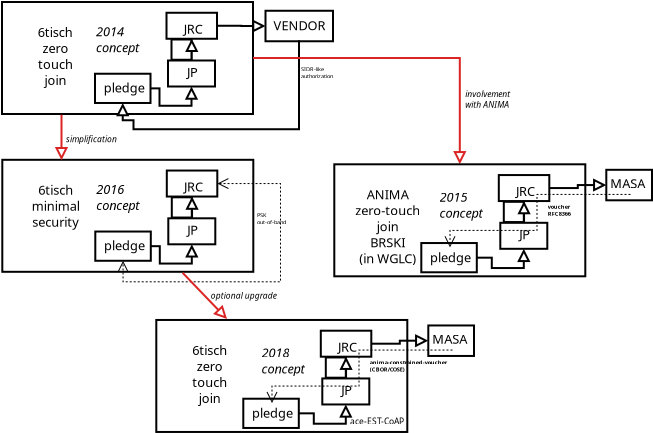 <?xml version="1.0" encoding="UTF-8"?>
<dia:diagram xmlns:dia="http://www.lysator.liu.se/~alla/dia/">
  <dia:layer name="Background" visible="true" connectable="true" active="true">
    <dia:object type="Standard - Box" version="0" id="O0">
      <dia:attribute name="obj_pos">
        <dia:point val="3.375,9.175"/>
      </dia:attribute>
      <dia:attribute name="obj_bb">
        <dia:rectangle val="3.325,9.125;15.975,14.825"/>
      </dia:attribute>
      <dia:attribute name="elem_corner">
        <dia:point val="3.375,9.175"/>
      </dia:attribute>
      <dia:attribute name="elem_width">
        <dia:real val="12.55"/>
      </dia:attribute>
      <dia:attribute name="elem_height">
        <dia:real val="5.6"/>
      </dia:attribute>
      <dia:attribute name="show_background">
        <dia:boolean val="true"/>
      </dia:attribute>
    </dia:object>
    <dia:object type="Standard - Text" version="1" id="O1">
      <dia:attribute name="obj_pos">
        <dia:point val="6.05,10.925"/>
      </dia:attribute>
      <dia:attribute name="obj_bb">
        <dia:rectangle val="5.088,10.33;7.013,13.475"/>
      </dia:attribute>
      <dia:attribute name="text">
        <dia:composite type="text">
          <dia:attribute name="string">
            <dia:string>#6tisch
zero
touch
join#</dia:string>
          </dia:attribute>
          <dia:attribute name="font">
            <dia:font family="sans" style="0" name="Helvetica"/>
          </dia:attribute>
          <dia:attribute name="height">
            <dia:real val="0.8"/>
          </dia:attribute>
          <dia:attribute name="pos">
            <dia:point val="6.05,10.925"/>
          </dia:attribute>
          <dia:attribute name="color">
            <dia:color val="#000000ff"/>
          </dia:attribute>
          <dia:attribute name="alignment">
            <dia:enum val="1"/>
          </dia:attribute>
        </dia:composite>
      </dia:attribute>
      <dia:attribute name="valign">
        <dia:enum val="3"/>
      </dia:attribute>
    </dia:object>
    <dia:object type="Standard - Box" version="0" id="O2">
      <dia:attribute name="obj_pos">
        <dia:point val="11.675,12.1"/>
      </dia:attribute>
      <dia:attribute name="obj_bb">
        <dia:rectangle val="11.625,12.05;14.075,13.45"/>
      </dia:attribute>
      <dia:attribute name="elem_corner">
        <dia:point val="11.675,12.1"/>
      </dia:attribute>
      <dia:attribute name="elem_width">
        <dia:real val="2.35"/>
      </dia:attribute>
      <dia:attribute name="elem_height">
        <dia:real val="1.3"/>
      </dia:attribute>
      <dia:attribute name="show_background">
        <dia:boolean val="true"/>
      </dia:attribute>
    </dia:object>
    <dia:object type="Standard - Text" version="1" id="O3">
      <dia:attribute name="obj_pos">
        <dia:point val="12.625,12.925"/>
      </dia:attribute>
      <dia:attribute name="obj_bb">
        <dia:rectangle val="12.625,12.33;13.2,13.075"/>
      </dia:attribute>
      <dia:attribute name="text">
        <dia:composite type="text">
          <dia:attribute name="string">
            <dia:string>#JP#</dia:string>
          </dia:attribute>
          <dia:attribute name="font">
            <dia:font family="sans" style="0" name="Helvetica"/>
          </dia:attribute>
          <dia:attribute name="height">
            <dia:real val="0.8"/>
          </dia:attribute>
          <dia:attribute name="pos">
            <dia:point val="12.625,12.925"/>
          </dia:attribute>
          <dia:attribute name="color">
            <dia:color val="#000000ff"/>
          </dia:attribute>
          <dia:attribute name="alignment">
            <dia:enum val="0"/>
          </dia:attribute>
        </dia:composite>
      </dia:attribute>
      <dia:attribute name="valign">
        <dia:enum val="3"/>
      </dia:attribute>
    </dia:object>
    <dia:object type="Standard - Box" version="0" id="O4">
      <dia:attribute name="obj_pos">
        <dia:point val="8.025,12.762"/>
      </dia:attribute>
      <dia:attribute name="obj_bb">
        <dia:rectangle val="7.975,12.713;10.85,14.275"/>
      </dia:attribute>
      <dia:attribute name="elem_corner">
        <dia:point val="8.025,12.762"/>
      </dia:attribute>
      <dia:attribute name="elem_width">
        <dia:real val="2.775"/>
      </dia:attribute>
      <dia:attribute name="elem_height">
        <dia:real val="1.462"/>
      </dia:attribute>
      <dia:attribute name="show_background">
        <dia:boolean val="true"/>
      </dia:attribute>
    </dia:object>
    <dia:object type="Standard - Text" version="1" id="O5">
      <dia:attribute name="obj_pos">
        <dia:point val="8.463,13.694"/>
      </dia:attribute>
      <dia:attribute name="obj_bb">
        <dia:rectangle val="8.463,13.099;10.652,13.844"/>
      </dia:attribute>
      <dia:attribute name="text">
        <dia:composite type="text">
          <dia:attribute name="string">
            <dia:string>#pledge#</dia:string>
          </dia:attribute>
          <dia:attribute name="font">
            <dia:font family="sans" style="0" name="Helvetica"/>
          </dia:attribute>
          <dia:attribute name="height">
            <dia:real val="0.8"/>
          </dia:attribute>
          <dia:attribute name="pos">
            <dia:point val="8.463,13.694"/>
          </dia:attribute>
          <dia:attribute name="color">
            <dia:color val="#000000ff"/>
          </dia:attribute>
          <dia:attribute name="alignment">
            <dia:enum val="0"/>
          </dia:attribute>
        </dia:composite>
      </dia:attribute>
      <dia:attribute name="valign">
        <dia:enum val="3"/>
      </dia:attribute>
    </dia:object>
    <dia:object type="Standard - Box" version="0" id="O6">
      <dia:attribute name="obj_pos">
        <dia:point val="11.6,9.713"/>
      </dia:attribute>
      <dia:attribute name="obj_bb">
        <dia:rectangle val="11.55,9.662;14.175,11.062"/>
      </dia:attribute>
      <dia:attribute name="elem_corner">
        <dia:point val="11.6,9.713"/>
      </dia:attribute>
      <dia:attribute name="elem_width">
        <dia:real val="2.525"/>
      </dia:attribute>
      <dia:attribute name="elem_height">
        <dia:real val="1.3"/>
      </dia:attribute>
      <dia:attribute name="show_background">
        <dia:boolean val="true"/>
      </dia:attribute>
    </dia:object>
    <dia:object type="Standard - Text" version="1" id="O7">
      <dia:attribute name="obj_pos">
        <dia:point val="12.463,10.762"/>
      </dia:attribute>
      <dia:attribute name="obj_bb">
        <dia:rectangle val="12.463,10.168;13.512,10.912"/>
      </dia:attribute>
      <dia:attribute name="text">
        <dia:composite type="text">
          <dia:attribute name="string">
            <dia:string>#JRC#</dia:string>
          </dia:attribute>
          <dia:attribute name="font">
            <dia:font family="sans" style="0" name="Helvetica"/>
          </dia:attribute>
          <dia:attribute name="height">
            <dia:real val="0.8"/>
          </dia:attribute>
          <dia:attribute name="pos">
            <dia:point val="12.463,10.762"/>
          </dia:attribute>
          <dia:attribute name="color">
            <dia:color val="#000000ff"/>
          </dia:attribute>
          <dia:attribute name="alignment">
            <dia:enum val="0"/>
          </dia:attribute>
        </dia:composite>
      </dia:attribute>
      <dia:attribute name="valign">
        <dia:enum val="3"/>
      </dia:attribute>
    </dia:object>
    <dia:object type="Standard - ZigZagLine" version="1" id="O8">
      <dia:attribute name="obj_pos">
        <dia:point val="10.8,13.494"/>
      </dia:attribute>
      <dia:attribute name="obj_bb">
        <dia:rectangle val="10.75,13.35;13.181,14.412"/>
      </dia:attribute>
      <dia:attribute name="orth_points">
        <dia:point val="10.8,13.494"/>
        <dia:point val="11.25,13.494"/>
        <dia:point val="11.25,14.363"/>
        <dia:point val="12.85,14.363"/>
        <dia:point val="12.85,13.4"/>
      </dia:attribute>
      <dia:attribute name="orth_orient">
        <dia:enum val="0"/>
        <dia:enum val="1"/>
        <dia:enum val="0"/>
        <dia:enum val="1"/>
      </dia:attribute>
      <dia:attribute name="autorouting">
        <dia:boolean val="false"/>
      </dia:attribute>
      <dia:attribute name="end_arrow">
        <dia:enum val="2"/>
      </dia:attribute>
      <dia:attribute name="end_arrow_length">
        <dia:real val="0.5"/>
      </dia:attribute>
      <dia:attribute name="end_arrow_width">
        <dia:real val="0.5"/>
      </dia:attribute>
      <dia:connections>
        <dia:connection handle="0" to="O4" connection="4"/>
        <dia:connection handle="1" to="O2" connection="6"/>
      </dia:connections>
    </dia:object>
    <dia:object type="Standard - ZigZagLine" version="1" id="O9">
      <dia:attribute name="obj_pos">
        <dia:point val="12.85,12.1"/>
      </dia:attribute>
      <dia:attribute name="obj_bb">
        <dia:rectangle val="12.532,10.901;13.193,12.15"/>
      </dia:attribute>
      <dia:attribute name="orth_points">
        <dia:point val="12.85,12.1"/>
        <dia:point val="12.85,11.05"/>
        <dia:point val="12.863,11.05"/>
        <dia:point val="12.863,11.012"/>
      </dia:attribute>
      <dia:attribute name="orth_orient">
        <dia:enum val="1"/>
        <dia:enum val="0"/>
        <dia:enum val="1"/>
      </dia:attribute>
      <dia:attribute name="autorouting">
        <dia:boolean val="true"/>
      </dia:attribute>
      <dia:attribute name="end_arrow">
        <dia:enum val="2"/>
      </dia:attribute>
      <dia:attribute name="end_arrow_length">
        <dia:real val="0.5"/>
      </dia:attribute>
      <dia:attribute name="end_arrow_width">
        <dia:real val="0.5"/>
      </dia:attribute>
      <dia:connections>
        <dia:connection handle="0" to="O2" connection="1"/>
        <dia:connection handle="1" to="O6" connection="6"/>
      </dia:connections>
    </dia:object>
    <dia:object type="Standard - Text" version="1" id="O10">
      <dia:attribute name="obj_pos">
        <dia:point val="8.075,10.887"/>
      </dia:attribute>
      <dia:attribute name="obj_bb">
        <dia:rectangle val="8.075,10.293;10.652,11.838"/>
      </dia:attribute>
      <dia:attribute name="text">
        <dia:composite type="text">
          <dia:attribute name="string">
            <dia:string>#2014
concept#</dia:string>
          </dia:attribute>
          <dia:attribute name="font">
            <dia:font family="sans" style="8" name="Helvetica-Oblique"/>
          </dia:attribute>
          <dia:attribute name="height">
            <dia:real val="0.8"/>
          </dia:attribute>
          <dia:attribute name="pos">
            <dia:point val="8.075,10.887"/>
          </dia:attribute>
          <dia:attribute name="color">
            <dia:color val="#000000ff"/>
          </dia:attribute>
          <dia:attribute name="alignment">
            <dia:enum val="0"/>
          </dia:attribute>
        </dia:composite>
      </dia:attribute>
      <dia:attribute name="valign">
        <dia:enum val="3"/>
      </dia:attribute>
    </dia:object>
    <dia:object type="Standard - Box" version="0" id="O11">
      <dia:attribute name="obj_pos">
        <dia:point val="3.39,17.065"/>
      </dia:attribute>
      <dia:attribute name="obj_bb">
        <dia:rectangle val="3.34,17.015;15.99,22.715"/>
      </dia:attribute>
      <dia:attribute name="elem_corner">
        <dia:point val="3.39,17.065"/>
      </dia:attribute>
      <dia:attribute name="elem_width">
        <dia:real val="12.55"/>
      </dia:attribute>
      <dia:attribute name="elem_height">
        <dia:real val="5.6"/>
      </dia:attribute>
      <dia:attribute name="show_background">
        <dia:boolean val="true"/>
      </dia:attribute>
    </dia:object>
    <dia:object type="Standard - Text" version="1" id="O12">
      <dia:attribute name="obj_pos">
        <dia:point val="6.065,18.815"/>
      </dia:attribute>
      <dia:attribute name="obj_bb">
        <dia:rectangle val="4.777,18.201;7.371,20.602"/>
      </dia:attribute>
      <dia:attribute name="text">
        <dia:composite type="text">
          <dia:attribute name="string">
            <dia:string>#6tisch
minimal
security#</dia:string>
          </dia:attribute>
          <dia:attribute name="font">
            <dia:font family="sans" style="0" name="Helvetica"/>
          </dia:attribute>
          <dia:attribute name="height">
            <dia:real val="0.8"/>
          </dia:attribute>
          <dia:attribute name="pos">
            <dia:point val="6.065,18.815"/>
          </dia:attribute>
          <dia:attribute name="color">
            <dia:color val="#000000ff"/>
          </dia:attribute>
          <dia:attribute name="alignment">
            <dia:enum val="1"/>
          </dia:attribute>
        </dia:composite>
      </dia:attribute>
      <dia:attribute name="valign">
        <dia:enum val="3"/>
      </dia:attribute>
    </dia:object>
    <dia:object type="Standard - Box" version="0" id="O13">
      <dia:attribute name="obj_pos">
        <dia:point val="11.69,19.99"/>
      </dia:attribute>
      <dia:attribute name="obj_bb">
        <dia:rectangle val="11.64,19.94;14.09,21.34"/>
      </dia:attribute>
      <dia:attribute name="elem_corner">
        <dia:point val="11.69,19.99"/>
      </dia:attribute>
      <dia:attribute name="elem_width">
        <dia:real val="2.35"/>
      </dia:attribute>
      <dia:attribute name="elem_height">
        <dia:real val="1.3"/>
      </dia:attribute>
      <dia:attribute name="show_background">
        <dia:boolean val="true"/>
      </dia:attribute>
    </dia:object>
    <dia:object type="Standard - Text" version="1" id="O14">
      <dia:attribute name="obj_pos">
        <dia:point val="12.64,20.815"/>
      </dia:attribute>
      <dia:attribute name="obj_bb">
        <dia:rectangle val="12.64,20.22;13.215,20.965"/>
      </dia:attribute>
      <dia:attribute name="text">
        <dia:composite type="text">
          <dia:attribute name="string">
            <dia:string>#JP#</dia:string>
          </dia:attribute>
          <dia:attribute name="font">
            <dia:font family="sans" style="0" name="Helvetica"/>
          </dia:attribute>
          <dia:attribute name="height">
            <dia:real val="0.8"/>
          </dia:attribute>
          <dia:attribute name="pos">
            <dia:point val="12.64,20.815"/>
          </dia:attribute>
          <dia:attribute name="color">
            <dia:color val="#000000ff"/>
          </dia:attribute>
          <dia:attribute name="alignment">
            <dia:enum val="0"/>
          </dia:attribute>
        </dia:composite>
      </dia:attribute>
      <dia:attribute name="valign">
        <dia:enum val="3"/>
      </dia:attribute>
    </dia:object>
    <dia:object type="Standard - Box" version="0" id="O15">
      <dia:attribute name="obj_pos">
        <dia:point val="8.04,20.652"/>
      </dia:attribute>
      <dia:attribute name="obj_bb">
        <dia:rectangle val="7.99,20.602;10.865,22.165"/>
      </dia:attribute>
      <dia:attribute name="elem_corner">
        <dia:point val="8.04,20.652"/>
      </dia:attribute>
      <dia:attribute name="elem_width">
        <dia:real val="2.775"/>
      </dia:attribute>
      <dia:attribute name="elem_height">
        <dia:real val="1.462"/>
      </dia:attribute>
      <dia:attribute name="show_background">
        <dia:boolean val="true"/>
      </dia:attribute>
    </dia:object>
    <dia:object type="Standard - Text" version="1" id="O16">
      <dia:attribute name="obj_pos">
        <dia:point val="8.477,21.584"/>
      </dia:attribute>
      <dia:attribute name="obj_bb">
        <dia:rectangle val="8.477,20.989;10.668,21.734"/>
      </dia:attribute>
      <dia:attribute name="text">
        <dia:composite type="text">
          <dia:attribute name="string">
            <dia:string>#pledge#</dia:string>
          </dia:attribute>
          <dia:attribute name="font">
            <dia:font family="sans" style="0" name="Helvetica"/>
          </dia:attribute>
          <dia:attribute name="height">
            <dia:real val="0.8"/>
          </dia:attribute>
          <dia:attribute name="pos">
            <dia:point val="8.477,21.584"/>
          </dia:attribute>
          <dia:attribute name="color">
            <dia:color val="#000000ff"/>
          </dia:attribute>
          <dia:attribute name="alignment">
            <dia:enum val="0"/>
          </dia:attribute>
        </dia:composite>
      </dia:attribute>
      <dia:attribute name="valign">
        <dia:enum val="3"/>
      </dia:attribute>
    </dia:object>
    <dia:object type="Standard - Box" version="0" id="O17">
      <dia:attribute name="obj_pos">
        <dia:point val="11.615,17.602"/>
      </dia:attribute>
      <dia:attribute name="obj_bb">
        <dia:rectangle val="11.565,17.552;14.19,18.953"/>
      </dia:attribute>
      <dia:attribute name="elem_corner">
        <dia:point val="11.615,17.602"/>
      </dia:attribute>
      <dia:attribute name="elem_width">
        <dia:real val="2.525"/>
      </dia:attribute>
      <dia:attribute name="elem_height">
        <dia:real val="1.3"/>
      </dia:attribute>
      <dia:attribute name="show_background">
        <dia:boolean val="true"/>
      </dia:attribute>
    </dia:object>
    <dia:object type="Standard - Text" version="1" id="O18">
      <dia:attribute name="obj_pos">
        <dia:point val="12.477,18.652"/>
      </dia:attribute>
      <dia:attribute name="obj_bb">
        <dia:rectangle val="12.477,18.058;13.527,18.802"/>
      </dia:attribute>
      <dia:attribute name="text">
        <dia:composite type="text">
          <dia:attribute name="string">
            <dia:string>#JRC#</dia:string>
          </dia:attribute>
          <dia:attribute name="font">
            <dia:font family="sans" style="0" name="Helvetica"/>
          </dia:attribute>
          <dia:attribute name="height">
            <dia:real val="0.8"/>
          </dia:attribute>
          <dia:attribute name="pos">
            <dia:point val="12.477,18.652"/>
          </dia:attribute>
          <dia:attribute name="color">
            <dia:color val="#000000ff"/>
          </dia:attribute>
          <dia:attribute name="alignment">
            <dia:enum val="0"/>
          </dia:attribute>
        </dia:composite>
      </dia:attribute>
      <dia:attribute name="valign">
        <dia:enum val="3"/>
      </dia:attribute>
    </dia:object>
    <dia:object type="Standard - ZigZagLine" version="1" id="O19">
      <dia:attribute name="obj_pos">
        <dia:point val="10.815,21.384"/>
      </dia:attribute>
      <dia:attribute name="obj_bb">
        <dia:rectangle val="10.765,21.24;13.196,22.302"/>
      </dia:attribute>
      <dia:attribute name="orth_points">
        <dia:point val="10.815,21.384"/>
        <dia:point val="11.265,21.384"/>
        <dia:point val="11.265,22.253"/>
        <dia:point val="12.865,22.253"/>
        <dia:point val="12.865,21.29"/>
      </dia:attribute>
      <dia:attribute name="orth_orient">
        <dia:enum val="0"/>
        <dia:enum val="1"/>
        <dia:enum val="0"/>
        <dia:enum val="1"/>
      </dia:attribute>
      <dia:attribute name="autorouting">
        <dia:boolean val="false"/>
      </dia:attribute>
      <dia:attribute name="end_arrow">
        <dia:enum val="2"/>
      </dia:attribute>
      <dia:attribute name="end_arrow_length">
        <dia:real val="0.5"/>
      </dia:attribute>
      <dia:attribute name="end_arrow_width">
        <dia:real val="0.5"/>
      </dia:attribute>
      <dia:connections>
        <dia:connection handle="0" to="O15" connection="4"/>
        <dia:connection handle="1" to="O13" connection="6"/>
      </dia:connections>
    </dia:object>
    <dia:object type="Standard - ZigZagLine" version="1" id="O20">
      <dia:attribute name="obj_pos">
        <dia:point val="12.865,19.99"/>
      </dia:attribute>
      <dia:attribute name="obj_bb">
        <dia:rectangle val="12.547,18.791;13.208,20.04"/>
      </dia:attribute>
      <dia:attribute name="orth_points">
        <dia:point val="12.865,19.99"/>
        <dia:point val="12.865,18.94"/>
        <dia:point val="12.877,18.94"/>
        <dia:point val="12.877,18.902"/>
      </dia:attribute>
      <dia:attribute name="orth_orient">
        <dia:enum val="1"/>
        <dia:enum val="0"/>
        <dia:enum val="1"/>
      </dia:attribute>
      <dia:attribute name="autorouting">
        <dia:boolean val="true"/>
      </dia:attribute>
      <dia:attribute name="end_arrow">
        <dia:enum val="2"/>
      </dia:attribute>
      <dia:attribute name="end_arrow_length">
        <dia:real val="0.5"/>
      </dia:attribute>
      <dia:attribute name="end_arrow_width">
        <dia:real val="0.5"/>
      </dia:attribute>
      <dia:connections>
        <dia:connection handle="0" to="O13" connection="1"/>
        <dia:connection handle="1" to="O17" connection="6"/>
      </dia:connections>
    </dia:object>
    <dia:object type="Standard - Text" version="1" id="O21">
      <dia:attribute name="obj_pos">
        <dia:point val="8.09,18.777"/>
      </dia:attribute>
      <dia:attribute name="obj_bb">
        <dia:rectangle val="8.09,18.164;10.686,19.765"/>
      </dia:attribute>
      <dia:attribute name="text">
        <dia:composite type="text">
          <dia:attribute name="string">
            <dia:string>#2016
concept#</dia:string>
          </dia:attribute>
          <dia:attribute name="font">
            <dia:font family="sans" style="8" name="Helvetica-Oblique"/>
          </dia:attribute>
          <dia:attribute name="height">
            <dia:real val="0.8"/>
          </dia:attribute>
          <dia:attribute name="pos">
            <dia:point val="8.09,18.777"/>
          </dia:attribute>
          <dia:attribute name="color">
            <dia:color val="#000000ff"/>
          </dia:attribute>
          <dia:attribute name="alignment">
            <dia:enum val="0"/>
          </dia:attribute>
        </dia:composite>
      </dia:attribute>
      <dia:attribute name="valign">
        <dia:enum val="3"/>
      </dia:attribute>
    </dia:object>
    <dia:object type="Standard - Box" version="0" id="O22">
      <dia:attribute name="obj_pos">
        <dia:point val="16.55,9.613"/>
      </dia:attribute>
      <dia:attribute name="obj_bb">
        <dia:rectangle val="16.5,9.562;19.975,11.188"/>
      </dia:attribute>
      <dia:attribute name="elem_corner">
        <dia:point val="16.55,9.613"/>
      </dia:attribute>
      <dia:attribute name="elem_width">
        <dia:real val="3.375"/>
      </dia:attribute>
      <dia:attribute name="elem_height">
        <dia:real val="1.525"/>
      </dia:attribute>
      <dia:attribute name="show_background">
        <dia:boolean val="true"/>
      </dia:attribute>
    </dia:object>
    <dia:object type="Standard - Text" version="1" id="O23">
      <dia:attribute name="obj_pos">
        <dia:point val="16.95,10.588"/>
      </dia:attribute>
      <dia:attribute name="obj_bb">
        <dia:rectangle val="16.95,9.992;19.715,10.738"/>
      </dia:attribute>
      <dia:attribute name="text">
        <dia:composite type="text">
          <dia:attribute name="string">
            <dia:string>#VENDOR#</dia:string>
          </dia:attribute>
          <dia:attribute name="font">
            <dia:font family="sans" style="0" name="Helvetica"/>
          </dia:attribute>
          <dia:attribute name="height">
            <dia:real val="0.8"/>
          </dia:attribute>
          <dia:attribute name="pos">
            <dia:point val="16.95,10.588"/>
          </dia:attribute>
          <dia:attribute name="color">
            <dia:color val="#000000ff"/>
          </dia:attribute>
          <dia:attribute name="alignment">
            <dia:enum val="0"/>
          </dia:attribute>
        </dia:composite>
      </dia:attribute>
      <dia:attribute name="valign">
        <dia:enum val="3"/>
      </dia:attribute>
    </dia:object>
    <dia:object type="Standard - ZigZagLine" version="1" id="O24">
      <dia:attribute name="obj_pos">
        <dia:point val="14.125,10.363"/>
      </dia:attribute>
      <dia:attribute name="obj_bb">
        <dia:rectangle val="14.075,10.044;16.6,10.706"/>
      </dia:attribute>
      <dia:attribute name="orth_points">
        <dia:point val="14.125,10.363"/>
        <dia:point val="15.338,10.363"/>
        <dia:point val="15.338,10.375"/>
        <dia:point val="16.55,10.375"/>
      </dia:attribute>
      <dia:attribute name="orth_orient">
        <dia:enum val="0"/>
        <dia:enum val="1"/>
        <dia:enum val="0"/>
      </dia:attribute>
      <dia:attribute name="autorouting">
        <dia:boolean val="true"/>
      </dia:attribute>
      <dia:attribute name="end_arrow">
        <dia:enum val="2"/>
      </dia:attribute>
      <dia:attribute name="end_arrow_length">
        <dia:real val="0.5"/>
      </dia:attribute>
      <dia:attribute name="end_arrow_width">
        <dia:real val="0.5"/>
      </dia:attribute>
      <dia:connections>
        <dia:connection handle="0" to="O6" connection="4"/>
        <dia:connection handle="1" to="O22" connection="3"/>
      </dia:connections>
    </dia:object>
    <dia:object type="Standard - ZigZagLine" version="1" id="O25">
      <dia:attribute name="obj_pos">
        <dia:point val="18.238,11.137"/>
      </dia:attribute>
      <dia:attribute name="obj_bb">
        <dia:rectangle val="9.082,11.088;18.288,15.588"/>
      </dia:attribute>
      <dia:attribute name="orth_points">
        <dia:point val="18.238,11.137"/>
        <dia:point val="18.225,11.137"/>
        <dia:point val="18.225,15.537"/>
        <dia:point val="9.95,15.537"/>
        <dia:point val="9.95,15.088"/>
        <dia:point val="9.412,15.088"/>
        <dia:point val="9.412,14.225"/>
      </dia:attribute>
      <dia:attribute name="orth_orient">
        <dia:enum val="0"/>
        <dia:enum val="1"/>
        <dia:enum val="0"/>
        <dia:enum val="1"/>
        <dia:enum val="0"/>
        <dia:enum val="1"/>
      </dia:attribute>
      <dia:attribute name="autorouting">
        <dia:boolean val="false"/>
      </dia:attribute>
      <dia:attribute name="end_arrow">
        <dia:enum val="2"/>
      </dia:attribute>
      <dia:attribute name="end_arrow_length">
        <dia:real val="0.5"/>
      </dia:attribute>
      <dia:attribute name="end_arrow_width">
        <dia:real val="0.5"/>
      </dia:attribute>
      <dia:connections>
        <dia:connection handle="0" to="O22" connection="6"/>
        <dia:connection handle="1" to="O4" connection="6"/>
      </dia:connections>
    </dia:object>
    <dia:object type="Standard - Text" version="1" id="O26">
      <dia:attribute name="obj_pos">
        <dia:point val="18.325,12.637"/>
      </dia:attribute>
      <dia:attribute name="obj_bb">
        <dia:rectangle val="18.325,12.375;20.192,13.058"/>
      </dia:attribute>
      <dia:attribute name="text">
        <dia:composite type="text">
          <dia:attribute name="string">
            <dia:string>#SIDR-like
authorization#</dia:string>
          </dia:attribute>
          <dia:attribute name="font">
            <dia:font family="sans" style="0" name="Helvetica"/>
          </dia:attribute>
          <dia:attribute name="height">
            <dia:real val="0.353"/>
          </dia:attribute>
          <dia:attribute name="pos">
            <dia:point val="18.325,12.637"/>
          </dia:attribute>
          <dia:attribute name="color">
            <dia:color val="#000000ff"/>
          </dia:attribute>
          <dia:attribute name="alignment">
            <dia:enum val="0"/>
          </dia:attribute>
        </dia:composite>
      </dia:attribute>
      <dia:attribute name="valign">
        <dia:enum val="3"/>
      </dia:attribute>
    </dia:object>
    <dia:object type="Standard - ZigZagLine" version="1" id="O27">
      <dia:attribute name="obj_pos">
        <dia:point val="14.14,18.253"/>
      </dia:attribute>
      <dia:attribute name="obj_bb">
        <dia:rectangle val="9.137,17.962;17.325,23.19"/>
      </dia:attribute>
      <dia:attribute name="orth_points">
        <dia:point val="14.14,18.253"/>
        <dia:point val="17.3,18.253"/>
        <dia:point val="17.3,23.165"/>
        <dia:point val="9.428,23.165"/>
        <dia:point val="9.428,22.115"/>
      </dia:attribute>
      <dia:attribute name="orth_orient">
        <dia:enum val="0"/>
        <dia:enum val="1"/>
        <dia:enum val="0"/>
        <dia:enum val="1"/>
      </dia:attribute>
      <dia:attribute name="autorouting">
        <dia:boolean val="false"/>
      </dia:attribute>
      <dia:attribute name="line_width">
        <dia:real val="0.05"/>
      </dia:attribute>
      <dia:attribute name="line_style">
        <dia:enum val="4"/>
      </dia:attribute>
      <dia:attribute name="start_arrow">
        <dia:enum val="1"/>
      </dia:attribute>
      <dia:attribute name="start_arrow_length">
        <dia:real val="0.5"/>
      </dia:attribute>
      <dia:attribute name="start_arrow_width">
        <dia:real val="0.5"/>
      </dia:attribute>
      <dia:attribute name="end_arrow">
        <dia:enum val="1"/>
      </dia:attribute>
      <dia:attribute name="end_arrow_length">
        <dia:real val="0.5"/>
      </dia:attribute>
      <dia:attribute name="end_arrow_width">
        <dia:real val="0.5"/>
      </dia:attribute>
      <dia:connections>
        <dia:connection handle="0" to="O17" connection="4"/>
        <dia:connection handle="1" to="O15" connection="6"/>
      </dia:connections>
    </dia:object>
    <dia:object type="Standard - Text" version="1" id="O28">
      <dia:attribute name="obj_pos">
        <dia:point val="16.125,19.938"/>
      </dia:attribute>
      <dia:attribute name="obj_bb">
        <dia:rectangle val="16.125,19.675;17.767,20.358"/>
      </dia:attribute>
      <dia:attribute name="text">
        <dia:composite type="text">
          <dia:attribute name="string">
            <dia:string>#PSK
out-of-band#</dia:string>
          </dia:attribute>
          <dia:attribute name="font">
            <dia:font family="sans" style="0" name="Helvetica"/>
          </dia:attribute>
          <dia:attribute name="height">
            <dia:real val="0.353"/>
          </dia:attribute>
          <dia:attribute name="pos">
            <dia:point val="16.125,19.938"/>
          </dia:attribute>
          <dia:attribute name="color">
            <dia:color val="#000000ff"/>
          </dia:attribute>
          <dia:attribute name="alignment">
            <dia:enum val="0"/>
          </dia:attribute>
        </dia:composite>
      </dia:attribute>
      <dia:attribute name="valign">
        <dia:enum val="3"/>
      </dia:attribute>
    </dia:object>
    <dia:object type="Standard - Line" version="0" id="O29">
      <dia:attribute name="obj_pos">
        <dia:point val="6.35,14.812"/>
      </dia:attribute>
      <dia:attribute name="obj_bb">
        <dia:rectangle val="6.019,14.762;6.681,17.137"/>
      </dia:attribute>
      <dia:attribute name="conn_endpoints">
        <dia:point val="6.35,14.812"/>
        <dia:point val="6.35,17.087"/>
      </dia:attribute>
      <dia:attribute name="numcp">
        <dia:int val="1"/>
      </dia:attribute>
      <dia:attribute name="line_color">
        <dia:color val="#db2424ff"/>
      </dia:attribute>
      <dia:attribute name="end_arrow">
        <dia:enum val="2"/>
      </dia:attribute>
      <dia:attribute name="end_arrow_length">
        <dia:real val="0.5"/>
      </dia:attribute>
      <dia:attribute name="end_arrow_width">
        <dia:real val="0.5"/>
      </dia:attribute>
    </dia:object>
    <dia:object type="Standard - Text" version="1" id="O30">
      <dia:attribute name="obj_pos">
        <dia:point val="6.575,16.188"/>
      </dia:attribute>
      <dia:attribute name="obj_bb">
        <dia:rectangle val="6.575,15.795;9.4,16.288"/>
      </dia:attribute>
      <dia:attribute name="text">
        <dia:composite type="text">
          <dia:attribute name="string">
            <dia:string>#simplification#</dia:string>
          </dia:attribute>
          <dia:attribute name="font">
            <dia:font family="sans" style="8" name="Helvetica-Oblique"/>
          </dia:attribute>
          <dia:attribute name="height">
            <dia:real val="0.529"/>
          </dia:attribute>
          <dia:attribute name="pos">
            <dia:point val="6.575,16.188"/>
          </dia:attribute>
          <dia:attribute name="color">
            <dia:color val="#000000ff"/>
          </dia:attribute>
          <dia:attribute name="alignment">
            <dia:enum val="0"/>
          </dia:attribute>
        </dia:composite>
      </dia:attribute>
      <dia:attribute name="valign">
        <dia:enum val="3"/>
      </dia:attribute>
    </dia:object>
    <dia:object type="Standard - ZigZagLine" version="1" id="O31">
      <dia:attribute name="obj_pos">
        <dia:point val="15.925,11.975"/>
      </dia:attribute>
      <dia:attribute name="obj_bb">
        <dia:rectangle val="15.875,11.925;26.596,17.34"/>
      </dia:attribute>
      <dia:attribute name="orth_points">
        <dia:point val="15.925,11.975"/>
        <dia:point val="26.265,11.975"/>
        <dia:point val="26.265,17.29"/>
      </dia:attribute>
      <dia:attribute name="orth_orient">
        <dia:enum val="0"/>
        <dia:enum val="1"/>
      </dia:attribute>
      <dia:attribute name="autorouting">
        <dia:boolean val="true"/>
      </dia:attribute>
      <dia:attribute name="line_color">
        <dia:color val="#db2424ff"/>
      </dia:attribute>
      <dia:attribute name="end_arrow">
        <dia:enum val="2"/>
      </dia:attribute>
      <dia:attribute name="end_arrow_length">
        <dia:real val="0.5"/>
      </dia:attribute>
      <dia:attribute name="end_arrow_width">
        <dia:real val="0.5"/>
      </dia:attribute>
      <dia:connections>
        <dia:connection handle="0" to="O0" connection="4"/>
        <dia:connection handle="1" to="O33" connection="1"/>
      </dia:connections>
    </dia:object>
    <dia:object type="Standard - Text" version="1" id="O32">
      <dia:attribute name="obj_pos">
        <dia:point val="26.54,13.932"/>
      </dia:attribute>
      <dia:attribute name="obj_bb">
        <dia:rectangle val="26.54,13.528;29.192,14.586"/>
      </dia:attribute>
      <dia:attribute name="text">
        <dia:composite type="text">
          <dia:attribute name="string">
            <dia:string>#involvement
with ANIMA#</dia:string>
          </dia:attribute>
          <dia:attribute name="font">
            <dia:font family="sans" style="8" name="Helvetica-Oblique"/>
          </dia:attribute>
          <dia:attribute name="height">
            <dia:real val="0.529"/>
          </dia:attribute>
          <dia:attribute name="pos">
            <dia:point val="26.54,13.932"/>
          </dia:attribute>
          <dia:attribute name="color">
            <dia:color val="#000000ff"/>
          </dia:attribute>
          <dia:attribute name="alignment">
            <dia:enum val="0"/>
          </dia:attribute>
        </dia:composite>
      </dia:attribute>
      <dia:attribute name="valign">
        <dia:enum val="3"/>
      </dia:attribute>
    </dia:object>
    <dia:object type="Standard - Box" version="0" id="O33">
      <dia:attribute name="obj_pos">
        <dia:point val="19.99,17.29"/>
      </dia:attribute>
      <dia:attribute name="obj_bb">
        <dia:rectangle val="19.94,17.24;32.59,22.94"/>
      </dia:attribute>
      <dia:attribute name="elem_corner">
        <dia:point val="19.99,17.29"/>
      </dia:attribute>
      <dia:attribute name="elem_width">
        <dia:real val="12.55"/>
      </dia:attribute>
      <dia:attribute name="elem_height">
        <dia:real val="5.6"/>
      </dia:attribute>
      <dia:attribute name="show_background">
        <dia:boolean val="true"/>
      </dia:attribute>
    </dia:object>
    <dia:object type="Standard - Text" version="1" id="O34">
      <dia:attribute name="obj_pos">
        <dia:point val="22.665,19.04"/>
      </dia:attribute>
      <dia:attribute name="obj_bb">
        <dia:rectangle val="20.956,18.426;24.392,22.427"/>
      </dia:attribute>
      <dia:attribute name="text">
        <dia:composite type="text">
          <dia:attribute name="string">
            <dia:string>#ANIMA
zero-touch
join
BRSKI
(in WGLC)#</dia:string>
          </dia:attribute>
          <dia:attribute name="font">
            <dia:font family="sans" style="0" name="Helvetica"/>
          </dia:attribute>
          <dia:attribute name="height">
            <dia:real val="0.8"/>
          </dia:attribute>
          <dia:attribute name="pos">
            <dia:point val="22.665,19.04"/>
          </dia:attribute>
          <dia:attribute name="color">
            <dia:color val="#000000ff"/>
          </dia:attribute>
          <dia:attribute name="alignment">
            <dia:enum val="1"/>
          </dia:attribute>
        </dia:composite>
      </dia:attribute>
      <dia:attribute name="valign">
        <dia:enum val="3"/>
      </dia:attribute>
    </dia:object>
    <dia:object type="Standard - Box" version="0" id="O35">
      <dia:attribute name="obj_pos">
        <dia:point val="28.29,20.215"/>
      </dia:attribute>
      <dia:attribute name="obj_bb">
        <dia:rectangle val="28.24,20.165;30.69,21.565"/>
      </dia:attribute>
      <dia:attribute name="elem_corner">
        <dia:point val="28.29,20.215"/>
      </dia:attribute>
      <dia:attribute name="elem_width">
        <dia:real val="2.35"/>
      </dia:attribute>
      <dia:attribute name="elem_height">
        <dia:real val="1.3"/>
      </dia:attribute>
      <dia:attribute name="show_background">
        <dia:boolean val="true"/>
      </dia:attribute>
    </dia:object>
    <dia:object type="Standard - Text" version="1" id="O36">
      <dia:attribute name="obj_pos">
        <dia:point val="29.24,21.04"/>
      </dia:attribute>
      <dia:attribute name="obj_bb">
        <dia:rectangle val="29.24,20.445;29.815,21.19"/>
      </dia:attribute>
      <dia:attribute name="text">
        <dia:composite type="text">
          <dia:attribute name="string">
            <dia:string>#JP#</dia:string>
          </dia:attribute>
          <dia:attribute name="font">
            <dia:font family="sans" style="0" name="Helvetica"/>
          </dia:attribute>
          <dia:attribute name="height">
            <dia:real val="0.8"/>
          </dia:attribute>
          <dia:attribute name="pos">
            <dia:point val="29.24,21.04"/>
          </dia:attribute>
          <dia:attribute name="color">
            <dia:color val="#000000ff"/>
          </dia:attribute>
          <dia:attribute name="alignment">
            <dia:enum val="0"/>
          </dia:attribute>
        </dia:composite>
      </dia:attribute>
      <dia:attribute name="valign">
        <dia:enum val="3"/>
      </dia:attribute>
    </dia:object>
    <dia:object type="Standard - Box" version="0" id="O37">
      <dia:attribute name="obj_pos">
        <dia:point val="28.215,17.828"/>
      </dia:attribute>
      <dia:attribute name="obj_bb">
        <dia:rectangle val="28.165,17.777;30.79,19.177"/>
      </dia:attribute>
      <dia:attribute name="elem_corner">
        <dia:point val="28.215,17.828"/>
      </dia:attribute>
      <dia:attribute name="elem_width">
        <dia:real val="2.525"/>
      </dia:attribute>
      <dia:attribute name="elem_height">
        <dia:real val="1.3"/>
      </dia:attribute>
      <dia:attribute name="show_background">
        <dia:boolean val="true"/>
      </dia:attribute>
    </dia:object>
    <dia:object type="Standard - Text" version="1" id="O38">
      <dia:attribute name="obj_pos">
        <dia:point val="29.078,18.878"/>
      </dia:attribute>
      <dia:attribute name="obj_bb">
        <dia:rectangle val="29.078,18.282;30.128,19.027"/>
      </dia:attribute>
      <dia:attribute name="text">
        <dia:composite type="text">
          <dia:attribute name="string">
            <dia:string>#JRC#</dia:string>
          </dia:attribute>
          <dia:attribute name="font">
            <dia:font family="sans" style="0" name="Helvetica"/>
          </dia:attribute>
          <dia:attribute name="height">
            <dia:real val="0.8"/>
          </dia:attribute>
          <dia:attribute name="pos">
            <dia:point val="29.078,18.878"/>
          </dia:attribute>
          <dia:attribute name="color">
            <dia:color val="#000000ff"/>
          </dia:attribute>
          <dia:attribute name="alignment">
            <dia:enum val="0"/>
          </dia:attribute>
        </dia:composite>
      </dia:attribute>
      <dia:attribute name="valign">
        <dia:enum val="3"/>
      </dia:attribute>
    </dia:object>
    <dia:object type="Standard - ZigZagLine" version="1" id="O39">
      <dia:attribute name="obj_pos">
        <dia:point val="27.115,21.959"/>
      </dia:attribute>
      <dia:attribute name="obj_bb">
        <dia:rectangle val="27.065,21.465;29.796,22.527"/>
      </dia:attribute>
      <dia:attribute name="orth_points">
        <dia:point val="27.115,21.959"/>
        <dia:point val="27.865,21.959"/>
        <dia:point val="27.865,22.477"/>
        <dia:point val="29.465,22.477"/>
        <dia:point val="29.465,21.515"/>
      </dia:attribute>
      <dia:attribute name="orth_orient">
        <dia:enum val="0"/>
        <dia:enum val="1"/>
        <dia:enum val="0"/>
        <dia:enum val="1"/>
      </dia:attribute>
      <dia:attribute name="autorouting">
        <dia:boolean val="false"/>
      </dia:attribute>
      <dia:attribute name="end_arrow">
        <dia:enum val="2"/>
      </dia:attribute>
      <dia:attribute name="end_arrow_length">
        <dia:real val="0.5"/>
      </dia:attribute>
      <dia:attribute name="end_arrow_width">
        <dia:real val="0.5"/>
      </dia:attribute>
      <dia:connections>
        <dia:connection handle="1" to="O35" connection="6"/>
      </dia:connections>
    </dia:object>
    <dia:object type="Standard - ZigZagLine" version="1" id="O40">
      <dia:attribute name="obj_pos">
        <dia:point val="29.465,20.215"/>
      </dia:attribute>
      <dia:attribute name="obj_bb">
        <dia:rectangle val="29.147,19.016;29.808,20.265"/>
      </dia:attribute>
      <dia:attribute name="orth_points">
        <dia:point val="29.465,20.215"/>
        <dia:point val="29.465,19.165"/>
        <dia:point val="29.477,19.165"/>
        <dia:point val="29.477,19.128"/>
      </dia:attribute>
      <dia:attribute name="orth_orient">
        <dia:enum val="1"/>
        <dia:enum val="0"/>
        <dia:enum val="1"/>
      </dia:attribute>
      <dia:attribute name="autorouting">
        <dia:boolean val="true"/>
      </dia:attribute>
      <dia:attribute name="end_arrow">
        <dia:enum val="2"/>
      </dia:attribute>
      <dia:attribute name="end_arrow_length">
        <dia:real val="0.5"/>
      </dia:attribute>
      <dia:attribute name="end_arrow_width">
        <dia:real val="0.5"/>
      </dia:attribute>
      <dia:connections>
        <dia:connection handle="0" to="O35" connection="1"/>
        <dia:connection handle="1" to="O37" connection="6"/>
      </dia:connections>
    </dia:object>
    <dia:object type="Standard - Text" version="1" id="O41">
      <dia:attribute name="obj_pos">
        <dia:point val="25.25,19.163"/>
      </dia:attribute>
      <dia:attribute name="obj_bb">
        <dia:rectangle val="25.25,18.567;27.828,20.113"/>
      </dia:attribute>
      <dia:attribute name="text">
        <dia:composite type="text">
          <dia:attribute name="string">
            <dia:string>#2015
concept#</dia:string>
          </dia:attribute>
          <dia:attribute name="font">
            <dia:font family="sans" style="8" name="Helvetica-Oblique"/>
          </dia:attribute>
          <dia:attribute name="height">
            <dia:real val="0.8"/>
          </dia:attribute>
          <dia:attribute name="pos">
            <dia:point val="25.25,19.163"/>
          </dia:attribute>
          <dia:attribute name="color">
            <dia:color val="#000000ff"/>
          </dia:attribute>
          <dia:attribute name="alignment">
            <dia:enum val="0"/>
          </dia:attribute>
        </dia:composite>
      </dia:attribute>
      <dia:attribute name="valign">
        <dia:enum val="3"/>
      </dia:attribute>
    </dia:object>
    <dia:group>
      <dia:attribute name="meta">
        <dia:composite type="dict"/>
      </dia:attribute>
      <dia:attribute name="matrix"/>
      <dia:object type="Standard - Box" version="0" id="O42">
        <dia:attribute name="obj_pos">
          <dia:point val="33.59,17.565"/>
        </dia:attribute>
        <dia:attribute name="obj_bb">
          <dia:rectangle val="33.54,17.515;35.925,19.14"/>
        </dia:attribute>
        <dia:attribute name="elem_corner">
          <dia:point val="33.59,17.565"/>
        </dia:attribute>
        <dia:attribute name="elem_width">
          <dia:real val="2.285"/>
        </dia:attribute>
        <dia:attribute name="elem_height">
          <dia:real val="1.525"/>
        </dia:attribute>
        <dia:attribute name="show_background">
          <dia:boolean val="true"/>
        </dia:attribute>
      </dia:object>
      <dia:object type="Standard - Text" version="1" id="O43">
        <dia:attribute name="obj_pos">
          <dia:point val="33.79,18.485"/>
        </dia:attribute>
        <dia:attribute name="obj_bb">
          <dia:rectangle val="33.79,17.89;35.638,18.635"/>
        </dia:attribute>
        <dia:attribute name="text">
          <dia:composite type="text">
            <dia:attribute name="string">
              <dia:string>#MASA#</dia:string>
            </dia:attribute>
            <dia:attribute name="font">
              <dia:font family="sans" style="0" name="Helvetica"/>
            </dia:attribute>
            <dia:attribute name="height">
              <dia:real val="0.8"/>
            </dia:attribute>
            <dia:attribute name="pos">
              <dia:point val="33.79,18.485"/>
            </dia:attribute>
            <dia:attribute name="color">
              <dia:color val="#000000ff"/>
            </dia:attribute>
            <dia:attribute name="alignment">
              <dia:enum val="0"/>
            </dia:attribute>
          </dia:composite>
        </dia:attribute>
        <dia:attribute name="valign">
          <dia:enum val="3"/>
        </dia:attribute>
      </dia:object>
    </dia:group>
    <dia:group>
      <dia:attribute name="meta">
        <dia:composite type="dict"/>
      </dia:attribute>
      <dia:attribute name="matrix"/>
      <dia:object type="Standard - Box" version="0" id="O44">
        <dia:attribute name="obj_pos">
          <dia:point val="24.34,21.227"/>
        </dia:attribute>
        <dia:attribute name="obj_bb">
          <dia:rectangle val="24.29,21.177;27.165,22.74"/>
        </dia:attribute>
        <dia:attribute name="elem_corner">
          <dia:point val="24.34,21.227"/>
        </dia:attribute>
        <dia:attribute name="elem_width">
          <dia:real val="2.775"/>
        </dia:attribute>
        <dia:attribute name="elem_height">
          <dia:real val="1.462"/>
        </dia:attribute>
        <dia:attribute name="show_background">
          <dia:boolean val="true"/>
        </dia:attribute>
      </dia:object>
      <dia:object type="Standard - Text" version="1" id="O45">
        <dia:attribute name="obj_pos">
          <dia:point val="24.777,22.184"/>
        </dia:attribute>
        <dia:attribute name="obj_bb">
          <dia:rectangle val="24.777,21.589;26.968,22.334"/>
        </dia:attribute>
        <dia:attribute name="text">
          <dia:composite type="text">
            <dia:attribute name="string">
              <dia:string>#pledge#</dia:string>
            </dia:attribute>
            <dia:attribute name="font">
              <dia:font family="sans" style="0" name="Helvetica"/>
            </dia:attribute>
            <dia:attribute name="height">
              <dia:real val="0.8"/>
            </dia:attribute>
            <dia:attribute name="pos">
              <dia:point val="24.777,22.184"/>
            </dia:attribute>
            <dia:attribute name="color">
              <dia:color val="#000000ff"/>
            </dia:attribute>
            <dia:attribute name="alignment">
              <dia:enum val="0"/>
            </dia:attribute>
          </dia:composite>
        </dia:attribute>
        <dia:attribute name="valign">
          <dia:enum val="3"/>
        </dia:attribute>
      </dia:object>
    </dia:group>
    <dia:object type="Standard - ZigZagLine" version="1" id="O46">
      <dia:attribute name="obj_pos">
        <dia:point val="30.74,18.477"/>
      </dia:attribute>
      <dia:attribute name="obj_bb">
        <dia:rectangle val="30.69,17.997;33.64,18.658"/>
      </dia:attribute>
      <dia:attribute name="orth_points">
        <dia:point val="30.74,18.477"/>
        <dia:point val="32.165,18.477"/>
        <dia:point val="32.165,18.328"/>
        <dia:point val="33.59,18.328"/>
      </dia:attribute>
      <dia:attribute name="orth_orient">
        <dia:enum val="0"/>
        <dia:enum val="1"/>
        <dia:enum val="0"/>
      </dia:attribute>
      <dia:attribute name="autorouting">
        <dia:boolean val="true"/>
      </dia:attribute>
      <dia:attribute name="end_arrow">
        <dia:enum val="2"/>
      </dia:attribute>
      <dia:attribute name="end_arrow_length">
        <dia:real val="0.5"/>
      </dia:attribute>
      <dia:attribute name="end_arrow_width">
        <dia:real val="0.5"/>
      </dia:attribute>
      <dia:connections>
        <dia:connection handle="0" to="O37" connection="4"/>
      </dia:connections>
    </dia:object>
    <dia:object type="Standard - ZigZagLine" version="1" id="O47">
      <dia:attribute name="obj_pos">
        <dia:point val="34.8,18.796"/>
      </dia:attribute>
      <dia:attribute name="obj_bb">
        <dia:rectangle val="25.485,18.77;34.825,21.471"/>
      </dia:attribute>
      <dia:attribute name="orth_points">
        <dia:point val="34.8,18.796"/>
        <dia:point val="30.125,18.796"/>
        <dia:point val="30.125,20.596"/>
        <dia:point val="25.775,20.596"/>
        <dia:point val="25.775,21.445"/>
      </dia:attribute>
      <dia:attribute name="orth_orient">
        <dia:enum val="0"/>
        <dia:enum val="1"/>
        <dia:enum val="0"/>
        <dia:enum val="1"/>
      </dia:attribute>
      <dia:attribute name="autorouting">
        <dia:boolean val="false"/>
      </dia:attribute>
      <dia:attribute name="line_width">
        <dia:real val="0.05"/>
      </dia:attribute>
      <dia:attribute name="line_style">
        <dia:enum val="4"/>
      </dia:attribute>
      <dia:attribute name="end_arrow">
        <dia:enum val="1"/>
      </dia:attribute>
      <dia:attribute name="end_arrow_length">
        <dia:real val="0.5"/>
      </dia:attribute>
      <dia:attribute name="end_arrow_width">
        <dia:real val="0.5"/>
      </dia:attribute>
    </dia:object>
    <dia:object type="Standard - Text" version="1" id="O48">
      <dia:attribute name="obj_pos">
        <dia:point val="30.665,19.511"/>
      </dia:attribute>
      <dia:attribute name="obj_bb">
        <dia:rectangle val="30.665,19.248;32.072,19.931"/>
      </dia:attribute>
      <dia:attribute name="text">
        <dia:composite type="text">
          <dia:attribute name="string">
            <dia:string>#voucher
RFC8366#</dia:string>
          </dia:attribute>
          <dia:attribute name="font">
            <dia:font family="sans" style="80" name="Helvetica-Bold"/>
          </dia:attribute>
          <dia:attribute name="height">
            <dia:real val="0.353"/>
          </dia:attribute>
          <dia:attribute name="pos">
            <dia:point val="30.665,19.511"/>
          </dia:attribute>
          <dia:attribute name="color">
            <dia:color val="#000000ff"/>
          </dia:attribute>
          <dia:attribute name="alignment">
            <dia:enum val="0"/>
          </dia:attribute>
        </dia:composite>
      </dia:attribute>
      <dia:attribute name="valign">
        <dia:enum val="3"/>
      </dia:attribute>
    </dia:object>
    <dia:object type="Standard - Box" version="0" id="O49">
      <dia:attribute name="obj_pos">
        <dia:point val="11.09,25.073"/>
      </dia:attribute>
      <dia:attribute name="obj_bb">
        <dia:rectangle val="11.04,25.023;23.69,30.723"/>
      </dia:attribute>
      <dia:attribute name="elem_corner">
        <dia:point val="11.09,25.073"/>
      </dia:attribute>
      <dia:attribute name="elem_width">
        <dia:real val="12.55"/>
      </dia:attribute>
      <dia:attribute name="elem_height">
        <dia:real val="5.6"/>
      </dia:attribute>
      <dia:attribute name="show_background">
        <dia:boolean val="true"/>
      </dia:attribute>
    </dia:object>
    <dia:object type="Standard - Text" version="1" id="O50">
      <dia:attribute name="obj_pos">
        <dia:point val="13.765,26.823"/>
      </dia:attribute>
      <dia:attribute name="obj_bb">
        <dia:rectangle val="12.784,26.209;14.727,29.41"/>
      </dia:attribute>
      <dia:attribute name="text">
        <dia:composite type="text">
          <dia:attribute name="string">
            <dia:string>#6tisch
zero
touch
join#</dia:string>
          </dia:attribute>
          <dia:attribute name="font">
            <dia:font family="sans" style="0" name="Helvetica"/>
          </dia:attribute>
          <dia:attribute name="height">
            <dia:real val="0.8"/>
          </dia:attribute>
          <dia:attribute name="pos">
            <dia:point val="13.765,26.823"/>
          </dia:attribute>
          <dia:attribute name="color">
            <dia:color val="#000000ff"/>
          </dia:attribute>
          <dia:attribute name="alignment">
            <dia:enum val="1"/>
          </dia:attribute>
        </dia:composite>
      </dia:attribute>
      <dia:attribute name="valign">
        <dia:enum val="3"/>
      </dia:attribute>
    </dia:object>
    <dia:object type="Standard - Box" version="0" id="O51">
      <dia:attribute name="obj_pos">
        <dia:point val="19.39,27.998"/>
      </dia:attribute>
      <dia:attribute name="obj_bb">
        <dia:rectangle val="19.34,27.948;21.79,29.348"/>
      </dia:attribute>
      <dia:attribute name="elem_corner">
        <dia:point val="19.39,27.998"/>
      </dia:attribute>
      <dia:attribute name="elem_width">
        <dia:real val="2.35"/>
      </dia:attribute>
      <dia:attribute name="elem_height">
        <dia:real val="1.3"/>
      </dia:attribute>
      <dia:attribute name="show_background">
        <dia:boolean val="true"/>
      </dia:attribute>
    </dia:object>
    <dia:object type="Standard - Text" version="1" id="O52">
      <dia:attribute name="obj_pos">
        <dia:point val="20.34,28.823"/>
      </dia:attribute>
      <dia:attribute name="obj_bb">
        <dia:rectangle val="20.34,28.228;20.915,28.973"/>
      </dia:attribute>
      <dia:attribute name="text">
        <dia:composite type="text">
          <dia:attribute name="string">
            <dia:string>#JP#</dia:string>
          </dia:attribute>
          <dia:attribute name="font">
            <dia:font family="sans" style="0" name="Helvetica"/>
          </dia:attribute>
          <dia:attribute name="height">
            <dia:real val="0.8"/>
          </dia:attribute>
          <dia:attribute name="pos">
            <dia:point val="20.34,28.823"/>
          </dia:attribute>
          <dia:attribute name="color">
            <dia:color val="#000000ff"/>
          </dia:attribute>
          <dia:attribute name="alignment">
            <dia:enum val="0"/>
          </dia:attribute>
        </dia:composite>
      </dia:attribute>
      <dia:attribute name="valign">
        <dia:enum val="3"/>
      </dia:attribute>
    </dia:object>
    <dia:object type="Standard - Box" version="0" id="O53">
      <dia:attribute name="obj_pos">
        <dia:point val="19.315,25.61"/>
      </dia:attribute>
      <dia:attribute name="obj_bb">
        <dia:rectangle val="19.265,25.561;21.89,26.96"/>
      </dia:attribute>
      <dia:attribute name="elem_corner">
        <dia:point val="19.315,25.61"/>
      </dia:attribute>
      <dia:attribute name="elem_width">
        <dia:real val="2.525"/>
      </dia:attribute>
      <dia:attribute name="elem_height">
        <dia:real val="1.3"/>
      </dia:attribute>
      <dia:attribute name="show_background">
        <dia:boolean val="true"/>
      </dia:attribute>
    </dia:object>
    <dia:object type="Standard - Text" version="1" id="O54">
      <dia:attribute name="obj_pos">
        <dia:point val="20.177,26.66"/>
      </dia:attribute>
      <dia:attribute name="obj_bb">
        <dia:rectangle val="20.177,26.066;21.227,26.811"/>
      </dia:attribute>
      <dia:attribute name="text">
        <dia:composite type="text">
          <dia:attribute name="string">
            <dia:string>#JRC#</dia:string>
          </dia:attribute>
          <dia:attribute name="font">
            <dia:font family="sans" style="0" name="Helvetica"/>
          </dia:attribute>
          <dia:attribute name="height">
            <dia:real val="0.8"/>
          </dia:attribute>
          <dia:attribute name="pos">
            <dia:point val="20.177,26.66"/>
          </dia:attribute>
          <dia:attribute name="color">
            <dia:color val="#000000ff"/>
          </dia:attribute>
          <dia:attribute name="alignment">
            <dia:enum val="0"/>
          </dia:attribute>
        </dia:composite>
      </dia:attribute>
      <dia:attribute name="valign">
        <dia:enum val="3"/>
      </dia:attribute>
    </dia:object>
    <dia:object type="Standard - ZigZagLine" version="1" id="O55">
      <dia:attribute name="obj_pos">
        <dia:point val="18.215,29.742"/>
      </dia:attribute>
      <dia:attribute name="obj_bb">
        <dia:rectangle val="18.165,29.248;20.896,30.311"/>
      </dia:attribute>
      <dia:attribute name="orth_points">
        <dia:point val="18.215,29.742"/>
        <dia:point val="18.965,29.742"/>
        <dia:point val="18.965,30.261"/>
        <dia:point val="20.565,30.261"/>
        <dia:point val="20.565,29.298"/>
      </dia:attribute>
      <dia:attribute name="orth_orient">
        <dia:enum val="0"/>
        <dia:enum val="1"/>
        <dia:enum val="0"/>
        <dia:enum val="1"/>
      </dia:attribute>
      <dia:attribute name="autorouting">
        <dia:boolean val="false"/>
      </dia:attribute>
      <dia:attribute name="end_arrow">
        <dia:enum val="2"/>
      </dia:attribute>
      <dia:attribute name="end_arrow_length">
        <dia:real val="0.5"/>
      </dia:attribute>
      <dia:attribute name="end_arrow_width">
        <dia:real val="0.5"/>
      </dia:attribute>
      <dia:connections>
        <dia:connection handle="1" to="O51" connection="6"/>
      </dia:connections>
    </dia:object>
    <dia:object type="Standard - ZigZagLine" version="1" id="O56">
      <dia:attribute name="obj_pos">
        <dia:point val="20.565,27.998"/>
      </dia:attribute>
      <dia:attribute name="obj_bb">
        <dia:rectangle val="20.247,26.799;20.908,28.048"/>
      </dia:attribute>
      <dia:attribute name="orth_points">
        <dia:point val="20.565,27.998"/>
        <dia:point val="20.565,26.948"/>
        <dia:point val="20.578,26.948"/>
        <dia:point val="20.578,26.91"/>
      </dia:attribute>
      <dia:attribute name="orth_orient">
        <dia:enum val="1"/>
        <dia:enum val="0"/>
        <dia:enum val="1"/>
      </dia:attribute>
      <dia:attribute name="autorouting">
        <dia:boolean val="true"/>
      </dia:attribute>
      <dia:attribute name="end_arrow">
        <dia:enum val="2"/>
      </dia:attribute>
      <dia:attribute name="end_arrow_length">
        <dia:real val="0.5"/>
      </dia:attribute>
      <dia:attribute name="end_arrow_width">
        <dia:real val="0.5"/>
      </dia:attribute>
      <dia:connections>
        <dia:connection handle="0" to="O51" connection="1"/>
        <dia:connection handle="1" to="O53" connection="6"/>
      </dia:connections>
    </dia:object>
    <dia:object type="Standard - Text" version="1" id="O57">
      <dia:attribute name="obj_pos">
        <dia:point val="16.35,26.945"/>
      </dia:attribute>
      <dia:attribute name="obj_bb">
        <dia:rectangle val="16.35,26.332;18.946,27.933"/>
      </dia:attribute>
      <dia:attribute name="text">
        <dia:composite type="text">
          <dia:attribute name="string">
            <dia:string>#2018
concept#</dia:string>
          </dia:attribute>
          <dia:attribute name="font">
            <dia:font family="sans" style="8" name="Helvetica-Oblique"/>
          </dia:attribute>
          <dia:attribute name="height">
            <dia:real val="0.8"/>
          </dia:attribute>
          <dia:attribute name="pos">
            <dia:point val="16.35,26.945"/>
          </dia:attribute>
          <dia:attribute name="color">
            <dia:color val="#000000ff"/>
          </dia:attribute>
          <dia:attribute name="alignment">
            <dia:enum val="0"/>
          </dia:attribute>
        </dia:composite>
      </dia:attribute>
      <dia:attribute name="valign">
        <dia:enum val="3"/>
      </dia:attribute>
    </dia:object>
    <dia:group>
      <dia:attribute name="meta">
        <dia:composite type="dict"/>
      </dia:attribute>
      <dia:attribute name="matrix"/>
      <dia:object type="Standard - Box" version="0" id="O58">
        <dia:attribute name="obj_pos">
          <dia:point val="24.69,25.348"/>
        </dia:attribute>
        <dia:attribute name="obj_bb">
          <dia:rectangle val="24.64,25.298;27.025,26.923"/>
        </dia:attribute>
        <dia:attribute name="elem_corner">
          <dia:point val="24.69,25.348"/>
        </dia:attribute>
        <dia:attribute name="elem_width">
          <dia:real val="2.285"/>
        </dia:attribute>
        <dia:attribute name="elem_height">
          <dia:real val="1.525"/>
        </dia:attribute>
        <dia:attribute name="show_background">
          <dia:boolean val="true"/>
        </dia:attribute>
      </dia:object>
      <dia:object type="Standard - Text" version="1" id="O59">
        <dia:attribute name="obj_pos">
          <dia:point val="24.89,26.268"/>
        </dia:attribute>
        <dia:attribute name="obj_bb">
          <dia:rectangle val="24.89,25.673;26.738,26.418"/>
        </dia:attribute>
        <dia:attribute name="text">
          <dia:composite type="text">
            <dia:attribute name="string">
              <dia:string>#MASA#</dia:string>
            </dia:attribute>
            <dia:attribute name="font">
              <dia:font family="sans" style="0" name="Helvetica"/>
            </dia:attribute>
            <dia:attribute name="height">
              <dia:real val="0.8"/>
            </dia:attribute>
            <dia:attribute name="pos">
              <dia:point val="24.89,26.268"/>
            </dia:attribute>
            <dia:attribute name="color">
              <dia:color val="#000000ff"/>
            </dia:attribute>
            <dia:attribute name="alignment">
              <dia:enum val="0"/>
            </dia:attribute>
          </dia:composite>
        </dia:attribute>
        <dia:attribute name="valign">
          <dia:enum val="3"/>
        </dia:attribute>
      </dia:object>
    </dia:group>
    <dia:group>
      <dia:attribute name="meta">
        <dia:composite type="dict"/>
      </dia:attribute>
      <dia:attribute name="matrix"/>
      <dia:object type="Standard - Box" version="0" id="O60">
        <dia:attribute name="obj_pos">
          <dia:point val="15.44,29.011"/>
        </dia:attribute>
        <dia:attribute name="obj_bb">
          <dia:rectangle val="15.39,28.96;18.265,30.523"/>
        </dia:attribute>
        <dia:attribute name="elem_corner">
          <dia:point val="15.44,29.011"/>
        </dia:attribute>
        <dia:attribute name="elem_width">
          <dia:real val="2.775"/>
        </dia:attribute>
        <dia:attribute name="elem_height">
          <dia:real val="1.462"/>
        </dia:attribute>
        <dia:attribute name="show_background">
          <dia:boolean val="true"/>
        </dia:attribute>
      </dia:object>
      <dia:object type="Standard - Text" version="1" id="O61">
        <dia:attribute name="obj_pos">
          <dia:point val="15.877,29.967"/>
        </dia:attribute>
        <dia:attribute name="obj_bb">
          <dia:rectangle val="15.877,29.372;18.067,30.117"/>
        </dia:attribute>
        <dia:attribute name="text">
          <dia:composite type="text">
            <dia:attribute name="string">
              <dia:string>#pledge#</dia:string>
            </dia:attribute>
            <dia:attribute name="font">
              <dia:font family="sans" style="0" name="Helvetica"/>
            </dia:attribute>
            <dia:attribute name="height">
              <dia:real val="0.8"/>
            </dia:attribute>
            <dia:attribute name="pos">
              <dia:point val="15.877,29.967"/>
            </dia:attribute>
            <dia:attribute name="color">
              <dia:color val="#000000ff"/>
            </dia:attribute>
            <dia:attribute name="alignment">
              <dia:enum val="0"/>
            </dia:attribute>
          </dia:composite>
        </dia:attribute>
        <dia:attribute name="valign">
          <dia:enum val="3"/>
        </dia:attribute>
      </dia:object>
    </dia:group>
    <dia:object type="Standard - ZigZagLine" version="1" id="O62">
      <dia:attribute name="obj_pos">
        <dia:point val="21.84,26.261"/>
      </dia:attribute>
      <dia:attribute name="obj_bb">
        <dia:rectangle val="21.79,25.78;24.74,26.441"/>
      </dia:attribute>
      <dia:attribute name="orth_points">
        <dia:point val="21.84,26.261"/>
        <dia:point val="23.265,26.261"/>
        <dia:point val="23.265,26.11"/>
        <dia:point val="24.69,26.11"/>
      </dia:attribute>
      <dia:attribute name="orth_orient">
        <dia:enum val="0"/>
        <dia:enum val="1"/>
        <dia:enum val="0"/>
      </dia:attribute>
      <dia:attribute name="autorouting">
        <dia:boolean val="true"/>
      </dia:attribute>
      <dia:attribute name="end_arrow">
        <dia:enum val="2"/>
      </dia:attribute>
      <dia:attribute name="end_arrow_length">
        <dia:real val="0.5"/>
      </dia:attribute>
      <dia:attribute name="end_arrow_width">
        <dia:real val="0.5"/>
      </dia:attribute>
      <dia:connections>
        <dia:connection handle="0" to="O53" connection="4"/>
      </dia:connections>
    </dia:object>
    <dia:object type="Standard - ZigZagLine" version="1" id="O63">
      <dia:attribute name="obj_pos">
        <dia:point val="25.9,26.578"/>
      </dia:attribute>
      <dia:attribute name="obj_bb">
        <dia:rectangle val="16.584,26.553;25.925,29.253"/>
      </dia:attribute>
      <dia:attribute name="orth_points">
        <dia:point val="25.9,26.578"/>
        <dia:point val="21.225,26.578"/>
        <dia:point val="21.225,28.378"/>
        <dia:point val="16.875,28.378"/>
        <dia:point val="16.875,29.229"/>
      </dia:attribute>
      <dia:attribute name="orth_orient">
        <dia:enum val="0"/>
        <dia:enum val="1"/>
        <dia:enum val="0"/>
        <dia:enum val="1"/>
      </dia:attribute>
      <dia:attribute name="autorouting">
        <dia:boolean val="false"/>
      </dia:attribute>
      <dia:attribute name="line_width">
        <dia:real val="0.05"/>
      </dia:attribute>
      <dia:attribute name="line_style">
        <dia:enum val="4"/>
      </dia:attribute>
      <dia:attribute name="end_arrow">
        <dia:enum val="1"/>
      </dia:attribute>
      <dia:attribute name="end_arrow_length">
        <dia:real val="0.5"/>
      </dia:attribute>
      <dia:attribute name="end_arrow_width">
        <dia:real val="0.5"/>
      </dia:attribute>
    </dia:object>
    <dia:object type="Standard - Text" version="1" id="O64">
      <dia:attribute name="obj_pos">
        <dia:point val="21.765,27.294"/>
      </dia:attribute>
      <dia:attribute name="obj_bb">
        <dia:rectangle val="21.765,27.023;26.148,28.083"/>
      </dia:attribute>
      <dia:attribute name="text">
        <dia:composite type="text">
          <dia:attribute name="string">
            <dia:string>#anima-constrained-voucher
(CBOR/COSE)
#</dia:string>
          </dia:attribute>
          <dia:attribute name="font">
            <dia:font family="sans" style="80" name="Helvetica-Bold"/>
          </dia:attribute>
          <dia:attribute name="height">
            <dia:real val="0.353"/>
          </dia:attribute>
          <dia:attribute name="pos">
            <dia:point val="21.765,27.294"/>
          </dia:attribute>
          <dia:attribute name="color">
            <dia:color val="#000000ff"/>
          </dia:attribute>
          <dia:attribute name="alignment">
            <dia:enum val="0"/>
          </dia:attribute>
        </dia:composite>
      </dia:attribute>
      <dia:attribute name="valign">
        <dia:enum val="3"/>
      </dia:attribute>
    </dia:object>
    <dia:object type="Standard - Text" version="1" id="O65">
      <dia:attribute name="obj_pos">
        <dia:point val="22.125,30.298"/>
      </dia:attribute>
      <dia:attribute name="obj_bb">
        <dia:rectangle val="20.671,29.905;23.579,30.398"/>
      </dia:attribute>
      <dia:attribute name="text">
        <dia:composite type="text">
          <dia:attribute name="string">
            <dia:string>#ace-EST-CoAP#</dia:string>
          </dia:attribute>
          <dia:attribute name="font">
            <dia:font family="sans" style="0" name="Helvetica"/>
          </dia:attribute>
          <dia:attribute name="height">
            <dia:real val="0.529"/>
          </dia:attribute>
          <dia:attribute name="pos">
            <dia:point val="22.125,30.298"/>
          </dia:attribute>
          <dia:attribute name="color">
            <dia:color val="#000000ff"/>
          </dia:attribute>
          <dia:attribute name="alignment">
            <dia:enum val="1"/>
          </dia:attribute>
        </dia:composite>
      </dia:attribute>
      <dia:attribute name="valign">
        <dia:enum val="3"/>
      </dia:attribute>
    </dia:object>
    <dia:object type="Standard - Line" version="0" id="O66">
      <dia:attribute name="obj_pos">
        <dia:point val="12.404,22.713"/>
      </dia:attribute>
      <dia:attribute name="obj_bb">
        <dia:rectangle val="12.333,22.643;14.697,25.095"/>
      </dia:attribute>
      <dia:attribute name="conn_endpoints">
        <dia:point val="12.404,22.713"/>
        <dia:point val="14.626,25.024"/>
      </dia:attribute>
      <dia:attribute name="numcp">
        <dia:int val="1"/>
      </dia:attribute>
      <dia:attribute name="line_color">
        <dia:color val="#db2424ff"/>
      </dia:attribute>
      <dia:attribute name="end_arrow">
        <dia:enum val="2"/>
      </dia:attribute>
      <dia:attribute name="end_arrow_length">
        <dia:real val="0.5"/>
      </dia:attribute>
      <dia:attribute name="end_arrow_width">
        <dia:real val="0.5"/>
      </dia:attribute>
      <dia:connections>
        <dia:connection handle="0" to="O11" connection="8"/>
        <dia:connection handle="1" to="O49" connection="8"/>
      </dia:connections>
    </dia:object>
    <dia:object type="Standard - Text" version="1" id="O67">
      <dia:attribute name="obj_pos">
        <dia:point val="13.815,24.018"/>
      </dia:attribute>
      <dia:attribute name="obj_bb">
        <dia:rectangle val="13.815,23.613;17.435,24.143"/>
      </dia:attribute>
      <dia:attribute name="text">
        <dia:composite type="text">
          <dia:attribute name="string">
            <dia:string>#optional upgrade#</dia:string>
          </dia:attribute>
          <dia:attribute name="font">
            <dia:font family="sans" style="8" name="Helvetica-Oblique"/>
          </dia:attribute>
          <dia:attribute name="height">
            <dia:real val="0.529"/>
          </dia:attribute>
          <dia:attribute name="pos">
            <dia:point val="13.815,24.018"/>
          </dia:attribute>
          <dia:attribute name="color">
            <dia:color val="#000000ff"/>
          </dia:attribute>
          <dia:attribute name="alignment">
            <dia:enum val="0"/>
          </dia:attribute>
        </dia:composite>
      </dia:attribute>
      <dia:attribute name="valign">
        <dia:enum val="3"/>
      </dia:attribute>
    </dia:object>
  </dia:layer>
</dia:diagram>
